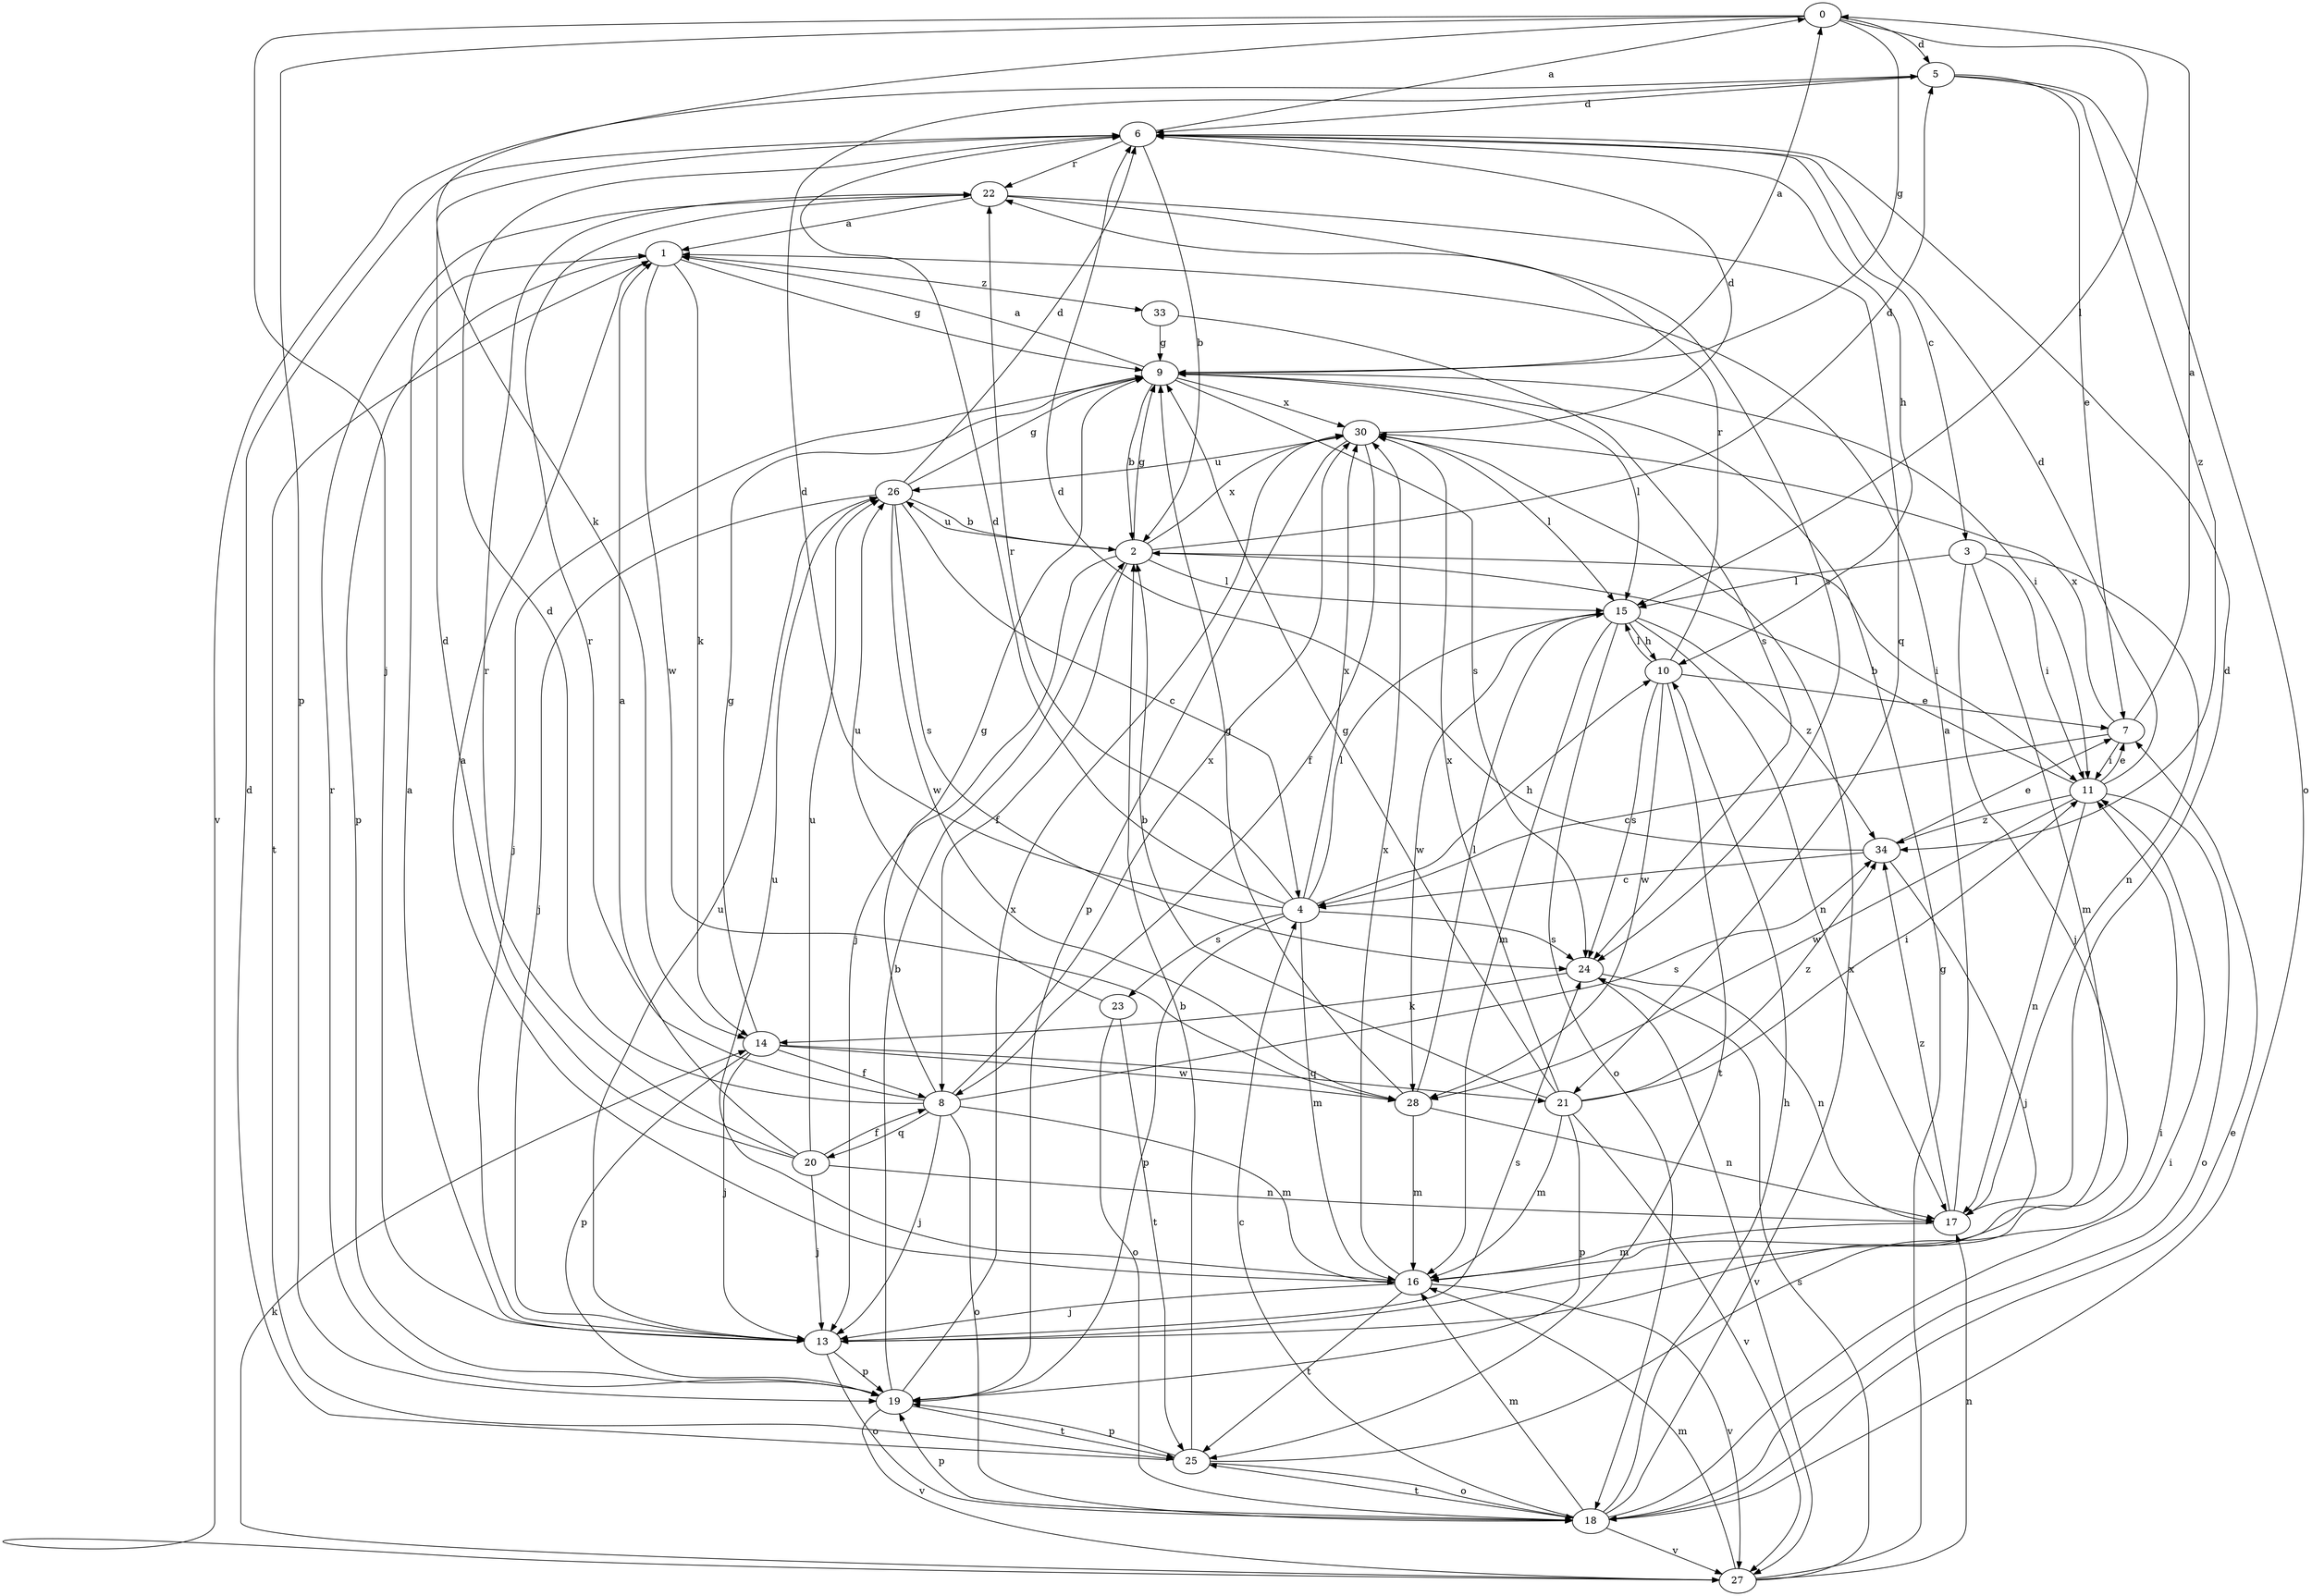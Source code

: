 strict digraph  {
0;
1;
2;
3;
4;
5;
6;
7;
8;
9;
10;
11;
13;
14;
15;
16;
17;
18;
19;
20;
21;
22;
23;
24;
25;
26;
27;
28;
30;
33;
34;
0 -> 5  [label=d];
0 -> 9  [label=g];
0 -> 13  [label=j];
0 -> 14  [label=k];
0 -> 15  [label=l];
0 -> 19  [label=p];
1 -> 9  [label=g];
1 -> 14  [label=k];
1 -> 19  [label=p];
1 -> 25  [label=t];
1 -> 28  [label=w];
1 -> 33  [label=z];
2 -> 5  [label=d];
2 -> 8  [label=f];
2 -> 9  [label=g];
2 -> 11  [label=i];
2 -> 13  [label=j];
2 -> 15  [label=l];
2 -> 26  [label=u];
2 -> 30  [label=x];
3 -> 11  [label=i];
3 -> 13  [label=j];
3 -> 15  [label=l];
3 -> 16  [label=m];
3 -> 17  [label=n];
4 -> 5  [label=d];
4 -> 6  [label=d];
4 -> 10  [label=h];
4 -> 15  [label=l];
4 -> 16  [label=m];
4 -> 19  [label=p];
4 -> 22  [label=r];
4 -> 23  [label=s];
4 -> 24  [label=s];
4 -> 30  [label=x];
5 -> 6  [label=d];
5 -> 7  [label=e];
5 -> 18  [label=o];
5 -> 27  [label=v];
5 -> 34  [label=z];
6 -> 0  [label=a];
6 -> 2  [label=b];
6 -> 3  [label=c];
6 -> 10  [label=h];
6 -> 22  [label=r];
7 -> 0  [label=a];
7 -> 4  [label=c];
7 -> 11  [label=i];
7 -> 30  [label=x];
8 -> 6  [label=d];
8 -> 9  [label=g];
8 -> 13  [label=j];
8 -> 16  [label=m];
8 -> 18  [label=o];
8 -> 20  [label=q];
8 -> 22  [label=r];
8 -> 30  [label=x];
8 -> 34  [label=s];
9 -> 0  [label=a];
9 -> 1  [label=a];
9 -> 2  [label=b];
9 -> 11  [label=i];
9 -> 13  [label=j];
9 -> 15  [label=l];
9 -> 24  [label=s];
9 -> 30  [label=x];
10 -> 7  [label=e];
10 -> 15  [label=l];
10 -> 22  [label=r];
10 -> 24  [label=s];
10 -> 25  [label=t];
10 -> 28  [label=w];
11 -> 2  [label=b];
11 -> 6  [label=d];
11 -> 7  [label=e];
11 -> 17  [label=n];
11 -> 18  [label=o];
11 -> 28  [label=w];
11 -> 34  [label=z];
13 -> 1  [label=a];
13 -> 18  [label=o];
13 -> 19  [label=p];
13 -> 24  [label=s];
13 -> 26  [label=u];
14 -> 8  [label=f];
14 -> 9  [label=g];
14 -> 13  [label=j];
14 -> 19  [label=p];
14 -> 21  [label=q];
14 -> 28  [label=w];
15 -> 10  [label=h];
15 -> 16  [label=m];
15 -> 17  [label=n];
15 -> 18  [label=o];
15 -> 28  [label=w];
15 -> 34  [label=z];
16 -> 1  [label=a];
16 -> 13  [label=j];
16 -> 25  [label=t];
16 -> 26  [label=u];
16 -> 27  [label=v];
16 -> 30  [label=x];
17 -> 1  [label=a];
17 -> 6  [label=d];
17 -> 16  [label=m];
17 -> 34  [label=z];
18 -> 4  [label=c];
18 -> 7  [label=e];
18 -> 10  [label=h];
18 -> 11  [label=i];
18 -> 16  [label=m];
18 -> 19  [label=p];
18 -> 25  [label=t];
18 -> 27  [label=v];
18 -> 30  [label=x];
19 -> 2  [label=b];
19 -> 22  [label=r];
19 -> 25  [label=t];
19 -> 27  [label=v];
19 -> 30  [label=x];
20 -> 1  [label=a];
20 -> 6  [label=d];
20 -> 8  [label=f];
20 -> 13  [label=j];
20 -> 17  [label=n];
20 -> 22  [label=r];
20 -> 26  [label=u];
21 -> 2  [label=b];
21 -> 9  [label=g];
21 -> 11  [label=i];
21 -> 16  [label=m];
21 -> 19  [label=p];
21 -> 27  [label=v];
21 -> 30  [label=x];
21 -> 34  [label=z];
22 -> 1  [label=a];
22 -> 21  [label=q];
22 -> 24  [label=s];
23 -> 18  [label=o];
23 -> 25  [label=t];
23 -> 26  [label=u];
24 -> 14  [label=k];
24 -> 17  [label=n];
24 -> 27  [label=v];
25 -> 2  [label=b];
25 -> 6  [label=d];
25 -> 11  [label=i];
25 -> 18  [label=o];
25 -> 19  [label=p];
26 -> 2  [label=b];
26 -> 4  [label=c];
26 -> 6  [label=d];
26 -> 9  [label=g];
26 -> 13  [label=j];
26 -> 24  [label=s];
26 -> 28  [label=w];
27 -> 9  [label=g];
27 -> 14  [label=k];
27 -> 16  [label=m];
27 -> 17  [label=n];
27 -> 24  [label=s];
28 -> 9  [label=g];
28 -> 15  [label=l];
28 -> 16  [label=m];
28 -> 17  [label=n];
30 -> 6  [label=d];
30 -> 8  [label=f];
30 -> 15  [label=l];
30 -> 19  [label=p];
30 -> 26  [label=u];
33 -> 9  [label=g];
33 -> 24  [label=s];
34 -> 4  [label=c];
34 -> 6  [label=d];
34 -> 7  [label=e];
34 -> 13  [label=j];
}
